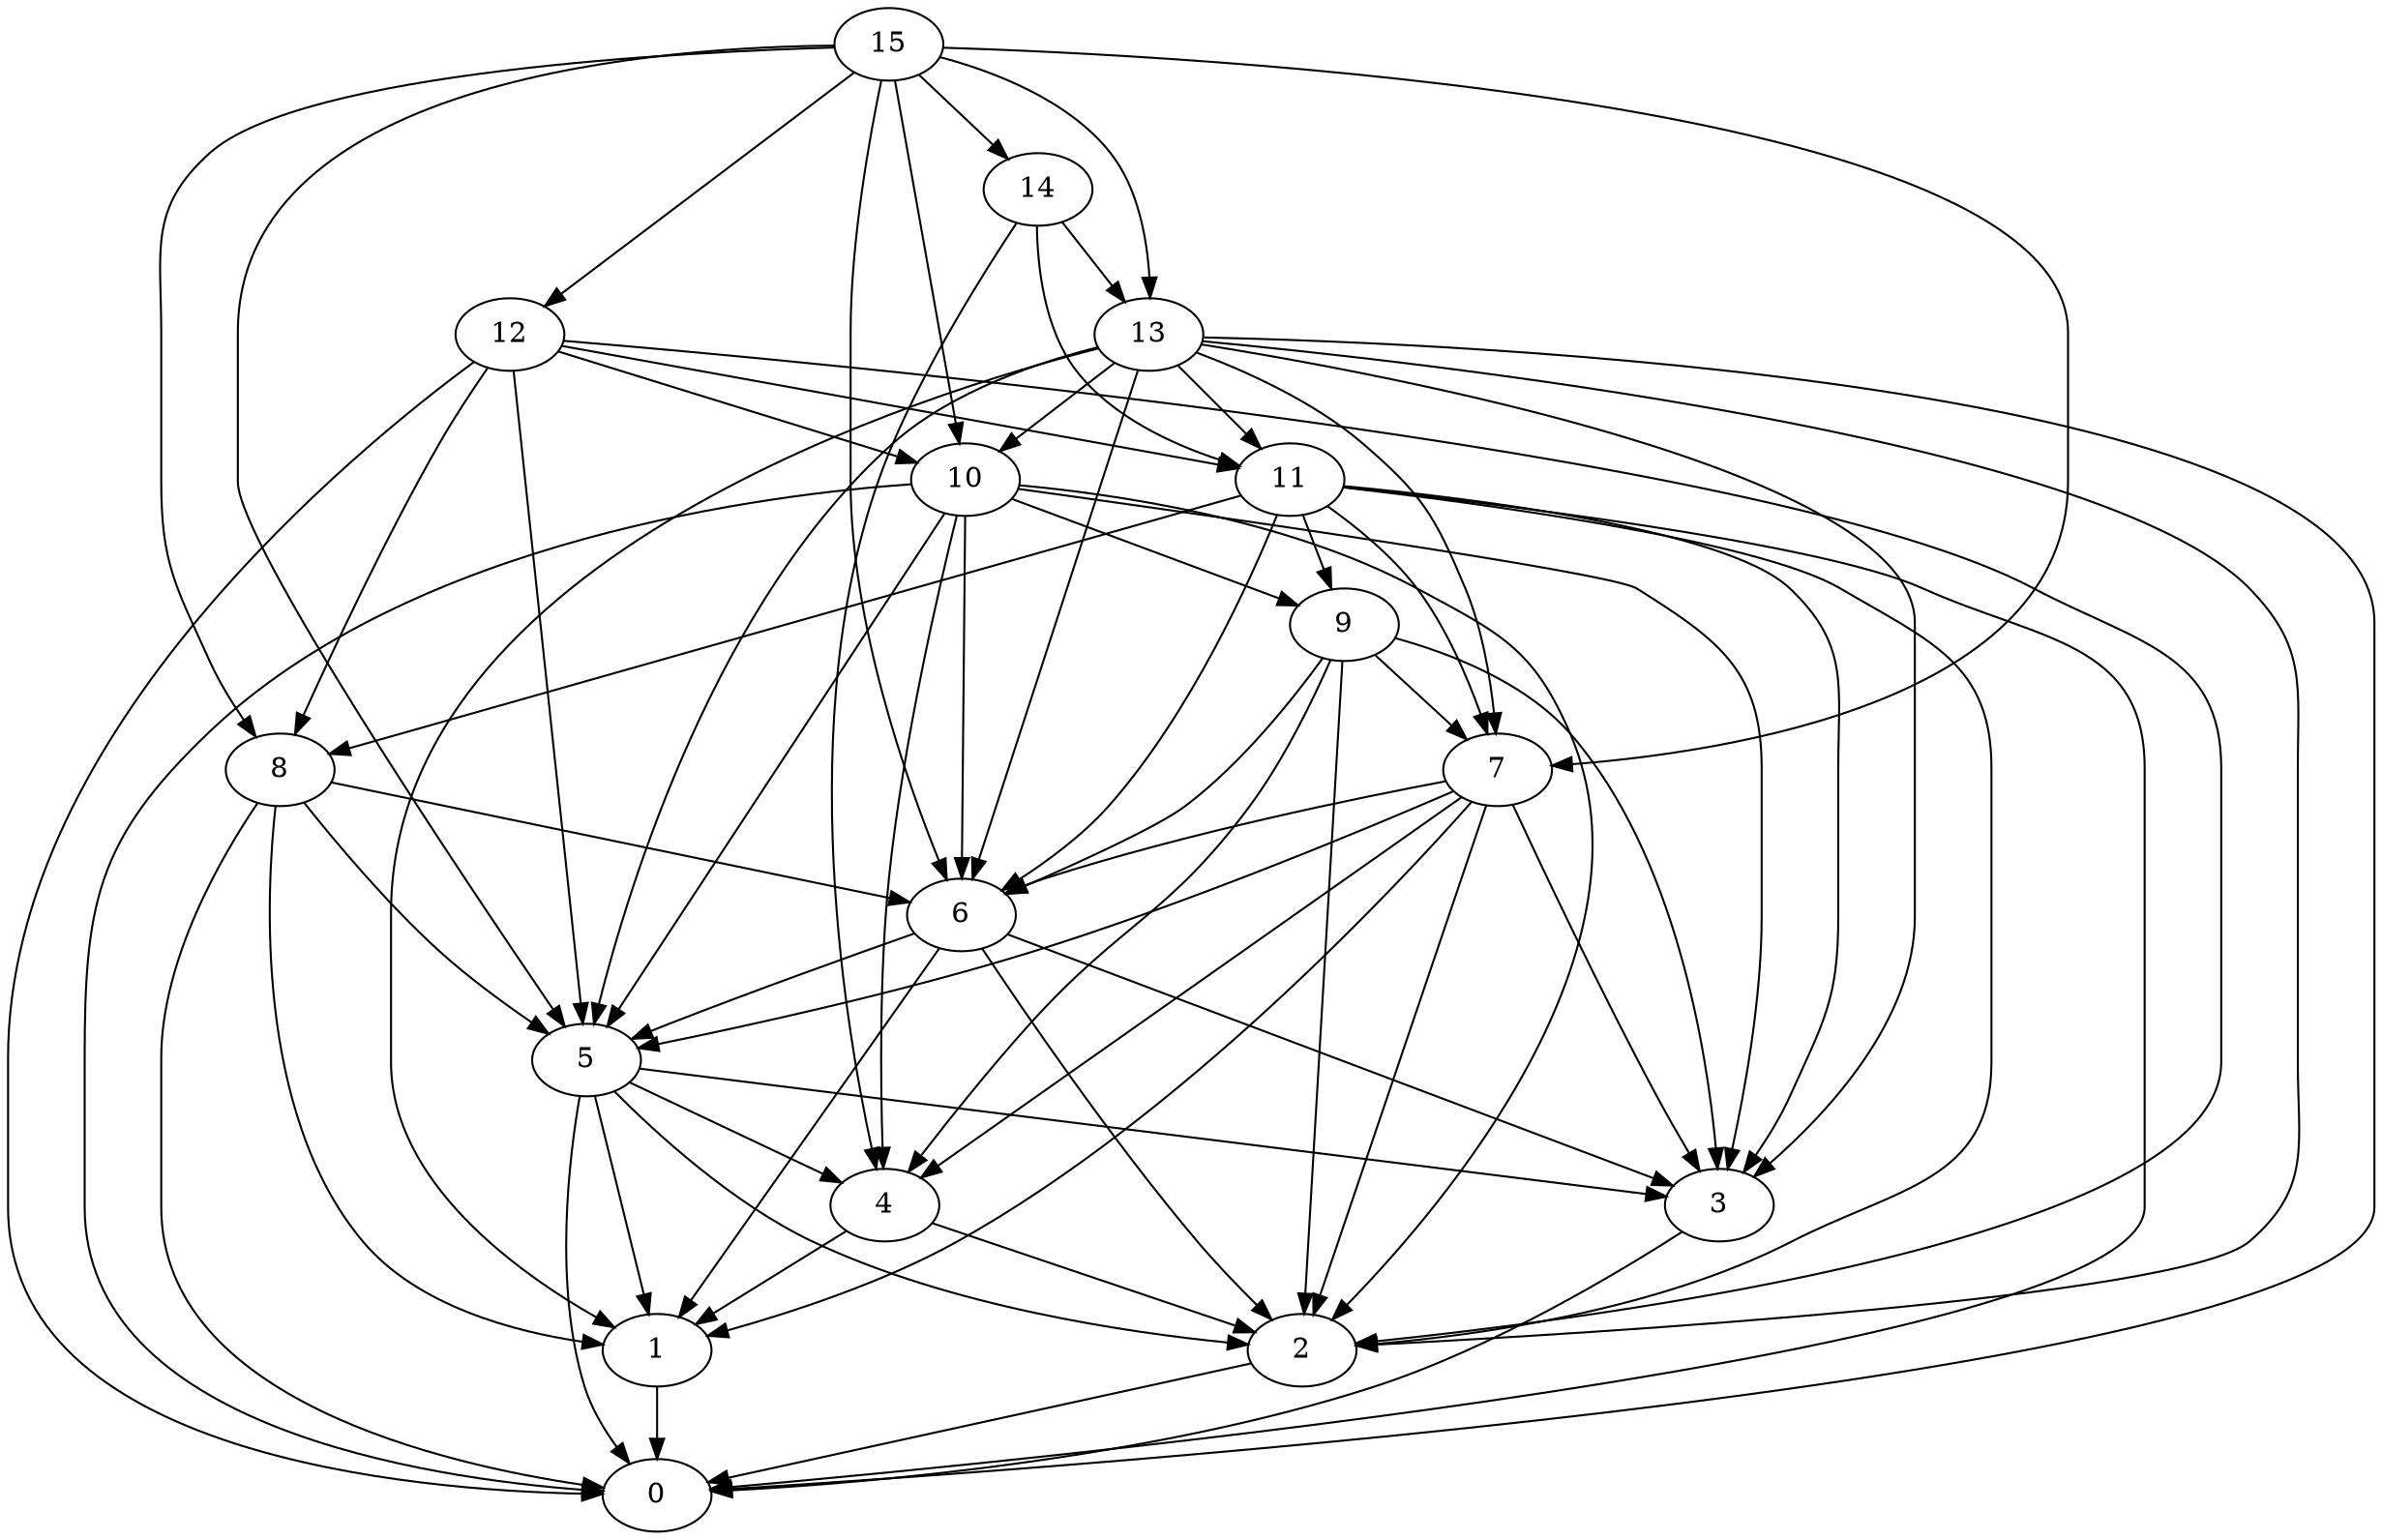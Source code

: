 digraph "Random_Nodes_16_Density_4.31_CCR_1.00_WeightType_Random#1" {
	graph ["Duplicate states"=0,
		GraphType=Random,
		"Max states in OPEN"=0,
		Modes="120000ms; topo-ordered tasks, ; Pruning: task equivalence, fixed order ready list, ; F-value: ; Optimisation: best schedule length (\
SL) optimisation on equal, ",
		NumberOfTasks=16,
		"Pruned using list schedule length"=451,
		"States removed from OPEN"=0,
		TargetSystem="Homogeneous-2",
		"Time to schedule (ms)"=144,
		"Total idle time"=185,
		"Total schedule length"=336,
		"Total sequential time"=437,
		"Total states created"=1385
	];
	15	["Finish time"=27,
		Processor=0,
		"Start time"=0,
		Weight=27];
	14	["Finish time"=80,
		Processor=0,
		"Start time"=27,
		Weight=53];
	15 -> 14	[Weight=10];
	13	["Finish time"=101,
		Processor=0,
		"Start time"=80,
		Weight=21];
	15 -> 13	[Weight=2];
	12	["Finish time"=46,
		Processor=1,
		"Start time"=30,
		Weight=16];
	15 -> 12	[Weight=3];
	10	["Finish time"=117,
		Processor=0,
		"Start time"=101,
		Weight=16];
	15 -> 10	[Weight=10];
	8	["Finish time"=184,
		Processor=0,
		"Start time"=131,
		Weight=53];
	15 -> 8	[Weight=3];
	7	["Finish time"=215,
		Processor=1,
		"Start time"=167,
		Weight=48];
	15 -> 7	[Weight=9];
	6	["Finish time"=231,
		Processor=1,
		"Start time"=215,
		Weight=16];
	15 -> 6	[Weight=10];
	5	["Finish time"=247,
		Processor=1,
		"Start time"=231,
		Weight=16];
	15 -> 5	[Weight=3];
	14 -> 13	[Weight=5];
	11	["Finish time"=122,
		Processor=1,
		"Start time"=106,
		Weight=16];
	14 -> 11	[Weight=4];
	4	["Finish time"=268,
		Processor=0,
		"Start time"=252,
		Weight=16];
	14 -> 4	[Weight=9];
	13 -> 11	[Weight=5];
	13 -> 10	[Weight=9];
	13 -> 7	[Weight=10];
	13 -> 6	[Weight=8];
	13 -> 5	[Weight=10];
	2	["Finish time"=289,
		Processor=0,
		"Start time"=268,
		Weight=21];
	13 -> 2	[Weight=4];
	3	["Finish time"=268,
		Processor=1,
		"Start time"=247,
		Weight=21];
	13 -> 3	[Weight=4];
	1	["Finish time"=286,
		Processor=1,
		"Start time"=275,
		Weight=11];
	13 -> 1	[Weight=3];
	0	["Finish time"=336,
		Processor=0,
		"Start time"=293,
		Weight=43];
	13 -> 0	[Weight=3];
	12 -> 11	[Weight=2];
	12 -> 10	[Weight=8];
	12 -> 8	[Weight=6];
	12 -> 5	[Weight=9];
	12 -> 2	[Weight=9];
	12 -> 0	[Weight=7];
	9	["Finish time"=167,
		Processor=1,
		"Start time"=124,
		Weight=43];
	11 -> 9	[Weight=9];
	11 -> 8	[Weight=9];
	11 -> 7	[Weight=2];
	11 -> 6	[Weight=4];
	11 -> 2	[Weight=3];
	11 -> 3	[Weight=10];
	11 -> 0	[Weight=3];
	10 -> 9	[Weight=7];
	10 -> 6	[Weight=2];
	10 -> 5	[Weight=10];
	10 -> 4	[Weight=2];
	10 -> 2	[Weight=8];
	10 -> 3	[Weight=4];
	10 -> 0	[Weight=4];
	9 -> 7	[Weight=6];
	9 -> 6	[Weight=5];
	9 -> 4	[Weight=3];
	9 -> 2	[Weight=9];
	9 -> 3	[Weight=4];
	8 -> 6	[Weight=9];
	8 -> 5	[Weight=10];
	8 -> 1	[Weight=2];
	8 -> 0	[Weight=7];
	7 -> 6	[Weight=5];
	7 -> 5	[Weight=5];
	7 -> 4	[Weight=3];
	7 -> 2	[Weight=4];
	7 -> 3	[Weight=8];
	7 -> 1	[Weight=7];
	6 -> 5	[Weight=6];
	6 -> 2	[Weight=9];
	6 -> 3	[Weight=5];
	6 -> 1	[Weight=6];
	5 -> 4	[Weight=5];
	5 -> 2	[Weight=10];
	5 -> 3	[Weight=8];
	5 -> 1	[Weight=10];
	5 -> 0	[Weight=10];
	4 -> 2	[Weight=7];
	4 -> 1	[Weight=7];
	2 -> 0	[Weight=9];
	3 -> 0	[Weight=8];
	1 -> 0	[Weight=7];
}
